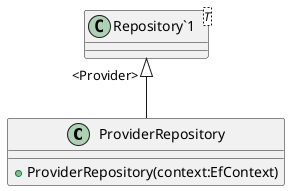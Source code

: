 @startuml
class ProviderRepository {
    + ProviderRepository(context:EfContext)
}
class "Repository`1"<T> {
}
"Repository`1" "<Provider>" <|-- ProviderRepository
@enduml
